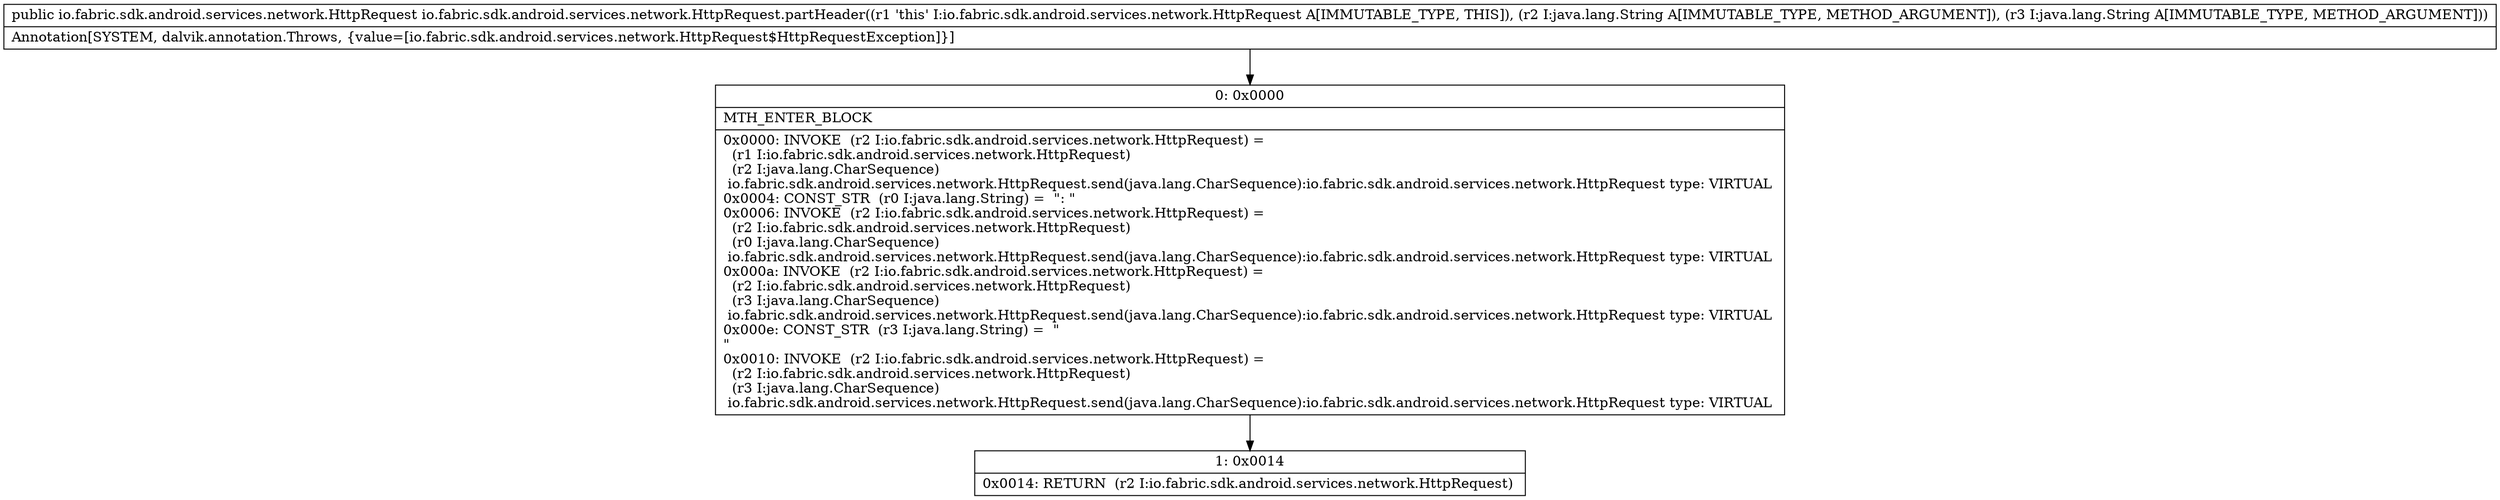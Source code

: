 digraph "CFG forio.fabric.sdk.android.services.network.HttpRequest.partHeader(Ljava\/lang\/String;Ljava\/lang\/String;)Lio\/fabric\/sdk\/android\/services\/network\/HttpRequest;" {
Node_0 [shape=record,label="{0\:\ 0x0000|MTH_ENTER_BLOCK\l|0x0000: INVOKE  (r2 I:io.fabric.sdk.android.services.network.HttpRequest) = \l  (r1 I:io.fabric.sdk.android.services.network.HttpRequest)\l  (r2 I:java.lang.CharSequence)\l io.fabric.sdk.android.services.network.HttpRequest.send(java.lang.CharSequence):io.fabric.sdk.android.services.network.HttpRequest type: VIRTUAL \l0x0004: CONST_STR  (r0 I:java.lang.String) =  \": \" \l0x0006: INVOKE  (r2 I:io.fabric.sdk.android.services.network.HttpRequest) = \l  (r2 I:io.fabric.sdk.android.services.network.HttpRequest)\l  (r0 I:java.lang.CharSequence)\l io.fabric.sdk.android.services.network.HttpRequest.send(java.lang.CharSequence):io.fabric.sdk.android.services.network.HttpRequest type: VIRTUAL \l0x000a: INVOKE  (r2 I:io.fabric.sdk.android.services.network.HttpRequest) = \l  (r2 I:io.fabric.sdk.android.services.network.HttpRequest)\l  (r3 I:java.lang.CharSequence)\l io.fabric.sdk.android.services.network.HttpRequest.send(java.lang.CharSequence):io.fabric.sdk.android.services.network.HttpRequest type: VIRTUAL \l0x000e: CONST_STR  (r3 I:java.lang.String) =  \"\l\" \l0x0010: INVOKE  (r2 I:io.fabric.sdk.android.services.network.HttpRequest) = \l  (r2 I:io.fabric.sdk.android.services.network.HttpRequest)\l  (r3 I:java.lang.CharSequence)\l io.fabric.sdk.android.services.network.HttpRequest.send(java.lang.CharSequence):io.fabric.sdk.android.services.network.HttpRequest type: VIRTUAL \l}"];
Node_1 [shape=record,label="{1\:\ 0x0014|0x0014: RETURN  (r2 I:io.fabric.sdk.android.services.network.HttpRequest) \l}"];
MethodNode[shape=record,label="{public io.fabric.sdk.android.services.network.HttpRequest io.fabric.sdk.android.services.network.HttpRequest.partHeader((r1 'this' I:io.fabric.sdk.android.services.network.HttpRequest A[IMMUTABLE_TYPE, THIS]), (r2 I:java.lang.String A[IMMUTABLE_TYPE, METHOD_ARGUMENT]), (r3 I:java.lang.String A[IMMUTABLE_TYPE, METHOD_ARGUMENT]))  | Annotation[SYSTEM, dalvik.annotation.Throws, \{value=[io.fabric.sdk.android.services.network.HttpRequest$HttpRequestException]\}]\l}"];
MethodNode -> Node_0;
Node_0 -> Node_1;
}

